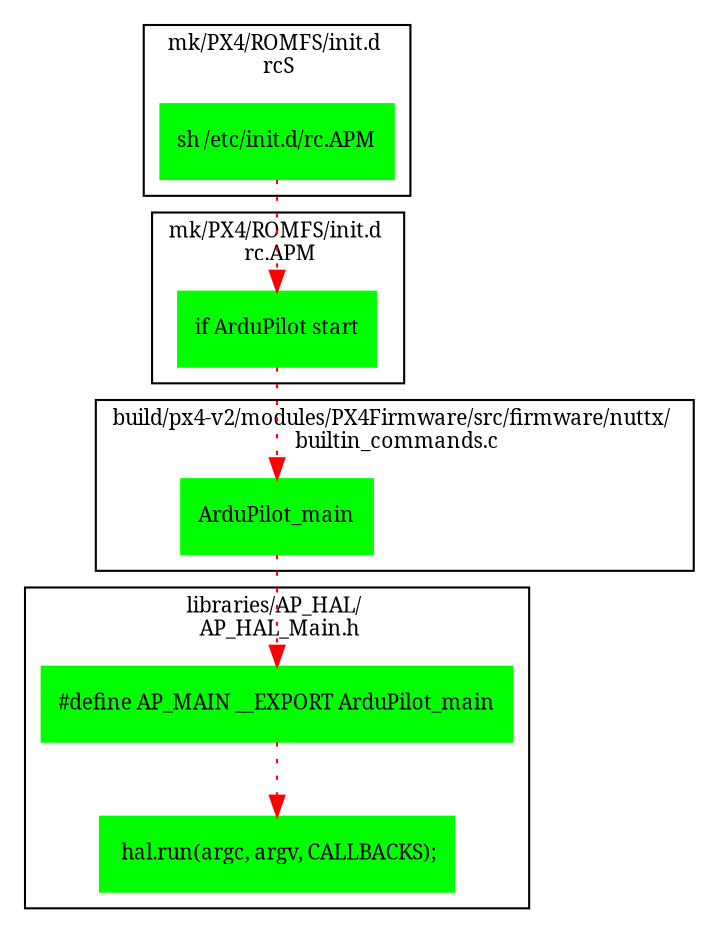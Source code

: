 digraph RCS_start{
	graph [fontsize=10 fontname="SimSun" compound=true];
	node [shape=box,fontsize=10,fontname="SimSun",color=green,style=filled];
	//edge [fontsize=10 fontname="SimSun" color=blue];
	subgraph cluster0{
		label = "mk/PX4/ROMFS/init.d \n rcS"
		node0001 [label="sh /etc/init.d/rc.APM"];
	}
	subgraph cluster1{
		label = "mk/PX4/ROMFS/init.d \n rc.APM"
		node1001 [label="if ArduPilot start"];
	}
	subgraph cluster2{
		label = "build/px4-v2/modules/PX4Firmware/src/firmware/nuttx/ \n builtin_commands.c"
		node2001 [label="ArduPilot_main"];		
	}
	subgraph cluster3{
		label = "libraries/AP_HAL/ \n AP_HAL_Main.h"
		node3001 [label="#define AP_MAIN __EXPORT ArduPilot_main"];		
		node3002 [label=" hal.run(argc, argv, CALLBACKS);"];
	}	
	edge[color = red,style = dotted]
	node0001->node1001->node2001->node3001->node3002
}
